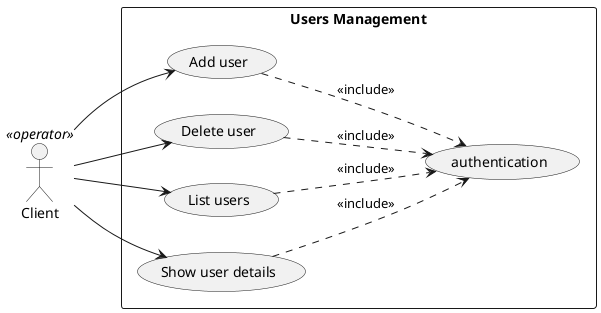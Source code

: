 @startuml

left to right direction

Client    <<operator>> as client

rectangle "Users Management" {
  (Add user) as addUser
  (Delete user) as delUser
  (List users) as listUsers
  (Show user details) as showUser
  (authentication) as auth
}

client --> showUser
client --> listUsers
client --> addUser
client --> delUser

showUser ..> auth : <<include>>
listUsers ..> auth : <<include>>
addUser ..> auth : <<include>>
delUser ..> auth : <<include>>

@enduml
